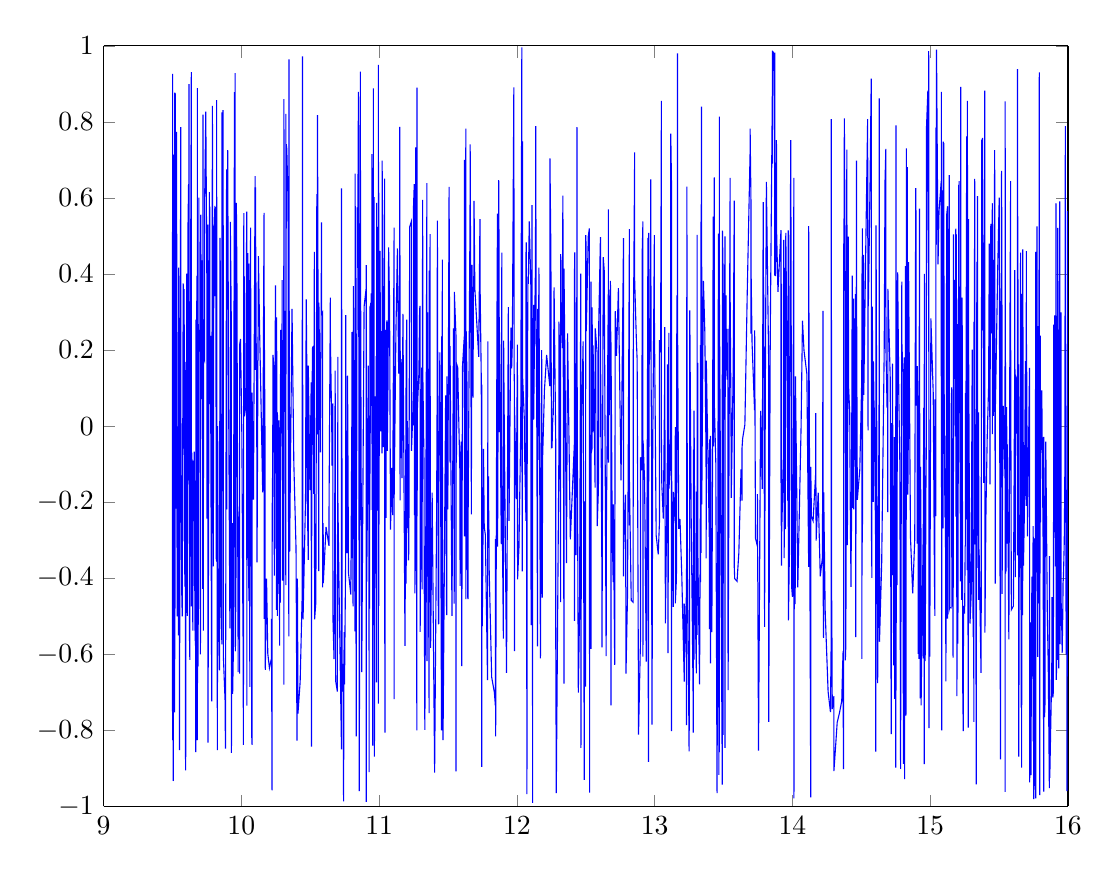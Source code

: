 % This file was created by matlab2tikz.
%
%The latest updates can be retrieved from
%  http://www.mathworks.com/matlabcentral/fileexchange/22022-matlab2tikz-matlab2tikz
%where you can also make suggestions and rate matlab2tikz.
%
\begin{tikzpicture}

\begin{axis}[%
width=4.822in,
height=3.803in,
at={(0.809in,0.513in)},
scale only axis,
separate axis lines,
every outer x axis line/.append style={black},
every x tick label/.append style={font=\color{black}},
xmin=9,
xmax=16,
every outer y axis line/.append style={black},
every y tick label/.append style={font=\color{black}},
ymin=-1,
ymax=1,
axis background/.style={fill=white}
]
\addplot [color=blue,solid,forget plot]
  table[row sep=crcr]{%
9.5	-0.75\\
9.5	0\\
9.5	0.511\\
9.501	0.013\\
9.501	-0.579\\
9.501	0.926\\
9.501	-0.826\\
9.502	0.02\\
9.503	0.051\\
9.504	-0.739\\
9.504	0.714\\
9.505	-0.333\\
9.505	0\\
9.505	-0.933\\
9.505	-0.932\\
9.506	-0.932\\
9.506	-0.932\\
9.506	-0.933\\
9.506	-0.931\\
9.506	-0.931\\
9.506	-0.931\\
9.506	-0.931\\
9.506	-0.836\\
9.506	-0.836\\
9.506	-0.836\\
9.506	-0.836\\
9.506	-0.836\\
9.506	-0.836\\
9.506	-0.836\\
9.506	-0.836\\
9.507	-0.836\\
9.508	-0.143\\
9.508	0.714\\
9.515	-0.753\\
9.516	0.848\\
9.517	0.048\\
9.517	0.877\\
9.518	-0.613\\
9.519	0.333\\
9.521	0.875\\
9.524	-0.217\\
9.528	0.667\\
9.53	0.774\\
9.534	-0.5\\
9.537	-0.445\\
9.54	-0.259\\
9.541	-0.369\\
9.541	-0.001\\
9.544	-0.55\\
9.544	0.166\\
9.545	0.417\\
9.549	0.174\\
9.551	-0.852\\
9.558	0.368\\
9.56	0.786\\
9.56	0.724\\
9.561	0.024\\
9.562	0\\
9.567	-0.429\\
9.571	-0.5\\
9.578	0.375\\
9.583	-0.059\\
9.585	0.36\\
9.587	-0.304\\
9.588	-0.217\\
9.59	-0.422\\
9.592	0.169\\
9.595	-0.872\\
9.596	-0.905\\
9.599	-0.273\\
9.601	-0.429\\
9.603	0.401\\
9.603	-0.259\\
9.608	-0.499\\
9.61	-0.063\\
9.612	-0.143\\
9.613	0.528\\
9.617	0.636\\
9.618	0.447\\
9.618	0.154\\
9.62	0.899\\
9.622	0.068\\
9.623	-0.565\\
9.623	0.295\\
9.624	0.146\\
9.626	-0.615\\
9.628	-0.081\\
9.634	0.636\\
9.637	0.931\\
9.638	-0.474\\
9.641	-0.07\\
9.644	-0.167\\
9.648	-0.538\\
9.651	-0.091\\
9.656	-0.25\\
9.658	-0.109\\
9.658	-0.067\\
9.66	-0.158\\
9.663	-0.522\\
9.666	-0.566\\
9.667	-0.463\\
9.668	-0.623\\
9.668	-0.315\\
9.669	-0.857\\
9.67	0.28\\
9.673	-0.25\\
9.673	-0.094\\
9.675	-0.181\\
9.676	-0.672\\
9.676	0.088\\
9.677	0.395\\
9.68	-0.826\\
9.681	0.577\\
9.681	0.889\\
9.681	0.692\\
9.682	-0.676\\
9.684	-0.027\\
9.685	0.268\\
9.686	-0.632\\
9.686	-0.358\\
9.687	-0.522\\
9.689	-0.474\\
9.69	-0.25\\
9.692	0.235\\
9.692	0.601\\
9.693	0.261\\
9.703	0.19\\
9.703	-0.457\\
9.703	-0.6\\
9.704	-0.471\\
9.704	-0.319\\
9.705	0.549\\
9.706	0.556\\
9.71	0.071\\
9.714	0.31\\
9.717	0.436\\
9.717	0.398\\
9.718	0.105\\
9.72	-0.428\\
9.722	0.819\\
9.725	-0.538\\
9.725	-0.089\\
9.726	-0.137\\
9.726	0.233\\
9.727	0.211\\
9.73	0.179\\
9.733	0.175\\
9.734	0.601\\
9.742	0.827\\
9.75	0.366\\
9.75	0.17\\
9.75	-0.243\\
9.756	0.53\\
9.758	-0.832\\
9.768	0.5\\
9.768	0.615\\
9.768	0.512\\
9.771	0.577\\
9.771	0.058\\
9.776	0.237\\
9.785	-0.724\\
9.785	0.076\\
9.785	-0.301\\
9.785	-0.485\\
9.786	-0.1\\
9.79	0.842\\
9.793	0.405\\
9.797	-0.369\\
9.8	0.479\\
9.808	0.579\\
9.811	0.342\\
9.813	0.576\\
9.815	0.455\\
9.818	-0.348\\
9.821	-0.356\\
9.821	0.857\\
9.821	0.667\\
9.823	-0.053\\
9.826	-0.852\\
9.826	-0.564\\
9.827	-0.674\\
9.828	-0.02\\
9.828	0\\
9.833	-0.461\\
9.842	-0.642\\
9.845	0.495\\
9.847	0.419\\
9.85	-0.432\\
9.851	-0.4\\
9.851	0.032\\
9.852	-0.463\\
9.859	-0.574\\
9.859	0.515\\
9.86	0.825\\
9.864	0.122\\
9.866	0.33\\
9.867	0.831\\
9.868	-0.171\\
9.869	0.528\\
9.87	-0.608\\
9.883	-0.731\\
9.883	-0.779\\
9.885	-0.848\\
9.893	0.675\\
9.894	-0.219\\
9.894	0.22\\
9.901	0.726\\
9.908	0.062\\
9.917	-0.532\\
9.92	-0.083\\
9.92	0.537\\
9.928	0.244\\
9.928	-0.859\\
9.936	-0.255\\
9.937	-0.704\\
9.943	-0.575\\
9.944	-0.282\\
9.95	0.878\\
9.955	-0.476\\
9.955	0.091\\
9.955	-0.418\\
9.955	0.928\\
9.957	-0.592\\
9.961	-0.394\\
9.963	0.553\\
9.963	0.587\\
9.964	0.582\\
9.968	0.394\\
9.977	-0.647\\
9.978	-0.277\\
9.988	-0.205\\
9.988	-0.651\\
9.988	0.215\\
9.994	0.229\\
10.004	-0.03\\
10.012	-0.553\\
10.012	-0.42\\
10.015	-0.838\\
10.018	0.56\\
10.019	0.293\\
10.02	0.331\\
10.021	0.394\\
10.023	0.026\\
10.032	0.053\\
10.039	0.564\\
10.04	-0.735\\
10.041	-0.241\\
10.041	-0.255\\
10.047	0.365\\
10.048	0.455\\
10.048	-0.155\\
10.055	-0.46\\
10.055	0.427\\
10.055	0.223\\
10.062	-0.686\\
10.062	-0.13\\
10.062	0.145\\
10.062	-0.387\\
10.065	0.384\\
10.066	0.086\\
10.067	0.522\\
10.073	-0.474\\
10.074	-0.302\\
10.075	-0.811\\
10.078	-0.838\\
10.078	0.088\\
10.088	-0.193\\
10.1	0.657\\
10.101	0.148\\
10.103	0.628\\
10.103	0.541\\
10.103	0.507\\
10.104	0.418\\
10.105	0.471\\
10.109	0.119\\
10.111	0.173\\
10.114	-0.358\\
10.124	0.447\\
10.133	0.245\\
10.142	0.079\\
10.155	-0.174\\
10.165	0.561\\
10.165	-0.206\\
10.165	0.009\\
10.166	-0.507\\
10.166	-0.102\\
10.166	-0.298\\
10.166	-0.358\\
10.167	0.315\\
10.17	-0.135\\
10.171	0.097\\
10.174	-0.641\\
10.183	-0.401\\
10.192	-0.598\\
10.204	-0.636\\
10.219	-0.61\\
10.219	-0.507\\
10.223	-0.958\\
10.223	-0.202\\
10.224	-0.305\\
10.228	-0.046\\
10.23	0.187\\
10.237	0.148\\
10.238	0.045\\
10.238	-0.233\\
10.24	-0.393\\
10.24	-0.147\\
10.248	0.37\\
10.25	0.024\\
10.251	-0.322\\
10.254	0.144\\
10.254	0.081\\
10.255	-0.483\\
10.256	0.286\\
10.262	-0.499\\
10.262	0.036\\
10.271	-0.415\\
10.272	0.015\\
10.272	-0.441\\
10.273	-0.091\\
10.273	-0.002\\
10.278	-0.577\\
10.279	-0.017\\
10.283	-0.464\\
10.285	0.253\\
10.285	-0.067\\
10.295	0.122\\
10.296	0.384\\
10.299	-0.406\\
10.305	-0.105\\
10.306	0.057\\
10.308	0.421\\
10.309	0.045\\
10.309	-0.68\\
10.309	0.652\\
10.309	0.86\\
10.312	0.071\\
10.315	0.303\\
10.318	0.174\\
10.323	-0.418\\
10.323	0.821\\
10.325	0.137\\
10.326	0.741\\
10.33	0.729\\
10.339	0.592\\
10.34	0.114\\
10.345	-0.553\\
10.346	0.964\\
10.347	0.32\\
10.348	0.279\\
10.351	-0.33\\
10.353	-0.235\\
10.368	0.308\\
10.381	-0.096\\
10.397	-0.321\\
10.404	-0.827\\
10.407	-0.401\\
10.41	-0.638\\
10.411	-0.756\\
10.427	-0.672\\
10.441	-0.456\\
10.444	0.972\\
10.444	0.83\\
10.444	0.315\\
10.444	0.439\\
10.448	-0.508\\
10.466	-0.193\\
10.47	0.251\\
10.471	-0.11\\
10.471	0.333\\
10.478	0.04\\
10.478	-0.18\\
10.486	-0.352\\
10.486	0.159\\
10.498	-0.168\\
10.507	0.115\\
10.509	-0.843\\
10.51	-0.579\\
10.511	-0.177\\
10.512	-0.192\\
10.513	0.074\\
10.517	0.207\\
10.522	0.209\\
10.525	-0.178\\
10.53	0.458\\
10.53	-0.008\\
10.532	-0.508\\
10.541	-0.463\\
10.548	0.61\\
10.549	0.245\\
10.553	0.341\\
10.553	0.818\\
10.554	-0.022\\
10.554	0.692\\
10.562	-0.381\\
10.563	0.325\\
10.575	-0.069\\
10.582	0.536\\
10.583	0.294\\
10.59	0.299\\
10.59	-0.424\\
10.594	-0.255\\
10.595	-0.413\\
10.615	-0.265\\
10.636	-0.315\\
10.636	-0.253\\
10.646	0.338\\
10.646	0.247\\
10.657	-0.024\\
10.657	-0.104\\
10.664	0.06\\
10.664	-0.494\\
10.673	-0.613\\
10.677	-0.357\\
10.681	0.146\\
10.685	-0.671\\
10.697	-0.698\\
10.701	0.182\\
10.701	-0.195\\
10.708	-0.395\\
10.727	-0.85\\
10.727	0.625\\
10.731	-0.239\\
10.732	-0.698\\
10.741	-0.625\\
10.742	-0.987\\
10.746	-0.542\\
10.749	-0.679\\
10.757	-0.356\\
10.758	0.292\\
10.758	0.107\\
10.759	-0.18\\
10.761	-0.311\\
10.764	-0.012\\
10.767	-0.334\\
10.771	0.133\\
10.778	-0.387\\
10.795	-0.443\\
10.802	0.009\\
10.802	0.247\\
10.802	-0.347\\
10.803	0.207\\
10.811	-0.474\\
10.813	0.368\\
10.818	-0.01\\
10.825	-0.54\\
10.826	0.664\\
10.834	-0.816\\
10.834	-0.288\\
10.836	-0.164\\
10.836	0.036\\
10.837	-0.126\\
10.841	0.575\\
10.842	0.463\\
10.844	0.416\\
10.85	0.879\\
10.853	0.147\\
10.854	-0.3\\
10.854	0.427\\
10.856	-0.96\\
10.856	0.533\\
10.857	-0.881\\
10.857	-0.156\\
10.857	-0.07\\
10.857	0.0\\
10.858	-0.744\\
10.858	-0.617\\
10.858	0.489\\
10.859	-0.069\\
10.86	-0.262\\
10.864	0.932\\
10.865	0.475\\
10.874	-0.647\\
10.891	0.314\\
10.907	0.366\\
10.907	-0.988\\
10.907	0.019\\
10.907	0.423\\
10.907	0.178\\
10.907	0.361\\
10.91	-0.409\\
10.919	-0.069\\
10.921	0.159\\
10.926	-0.243\\
10.928	-0.91\\
10.928	-0.195\\
10.931	-0.48\\
10.932	-0.114\\
10.934	0.315\\
10.935	0.182\\
10.935	-0.125\\
10.936	0.191\\
10.938	0.324\\
10.939	0.133\\
10.942	0.123\\
10.943	0.349\\
10.947	0.053\\
10.948	0.715\\
10.949	-0.22\\
10.95	0.155\\
10.953	-0.193\\
10.953	0.097\\
10.954	-0.84\\
10.956	0.088\\
10.958	-0.523\\
10.958	0.888\\
10.96	0.206\\
10.963	0.602\\
10.966	-0.869\\
10.97	0.018\\
10.972	0.078\\
10.974	-0.031\\
10.977	-0.388\\
10.979	0.184\\
10.981	-0.674\\
10.982	0.587\\
10.984	0.311\\
10.986	0.064\\
10.986	0.109\\
10.987	0.346\\
10.989	-0.222\\
10.991	-0.14\\
10.992	0.524\\
10.993	-0.089\\
10.993	0.472\\
10.994	0.215\\
10.995	-0.73\\
10.995	0.95\\
10.996	-0.222\\
10.998	0.613\\
10.998	0.363\\
10.998	-0.191\\
10.998	-0.473\\
10.999	-0.22\\
11.007	0.461\\
11.011	-0.014\\
11.014	0.25\\
11.021	-0.072\\
11.022	0.698\\
11.029	0.257\\
11.031	-0.055\\
11.032	0.083\\
11.035	0.328\\
11.036	0.152\\
11.04	0.651\\
11.04	0.225\\
11.04	0.18\\
11.04	-0.496\\
11.04	-0.463\\
11.041	-0.572\\
11.041	0.205\\
11.043	-0.806\\
11.043	-0.172\\
11.049	0.253\\
11.05	-0.241\\
11.051	0.132\\
11.056	0.278\\
11.059	-0.065\\
11.065	0.12\\
11.069	0.47\\
11.076	0.325\\
11.083	-0.272\\
11.091	-0.11\\
11.098	-0.234\\
11.109	0.522\\
11.109	-0.718\\
11.109	-0.198\\
11.122	0.247\\
11.133	0.467\\
11.142	0.138\\
11.148	0.368\\
11.148	0.154\\
11.149	0.271\\
11.15	0.407\\
11.15	0.787\\
11.15	0.223\\
11.151	0.39\\
11.151	-0.126\\
11.151	0.59\\
11.151	0.33\\
11.152	0.449\\
11.153	-0.195\\
11.153	0.099\\
11.154	0.198\\
11.155	-0.084\\
11.159	-0.03\\
11.165	0.176\\
11.166	-0.137\\
11.173	0.295\\
11.188	-0.578\\
11.196	0.136\\
11.196	0.227\\
11.196	-0.414\\
11.201	-0.045\\
11.201	0.28\\
11.202	-0.268\\
11.205	0.013\\
11.209	-0.083\\
11.213	-0.353\\
11.216	-0.326\\
11.222	0.524\\
11.234	0.538\\
11.235	-0.065\\
11.245	0.036\\
11.248	0.002\\
11.25	0.579\\
11.255	0.636\\
11.256	0.195\\
11.257	0.092\\
11.257	-0.234\\
11.258	0.442\\
11.26	-0.44\\
11.262	-0.127\\
11.264	0.076\\
11.265	-0.302\\
11.266	0.733\\
11.274	-0.8\\
11.275	0.89\\
11.276	0.538\\
11.276	0.164\\
11.276	0.167\\
11.276	0.185\\
11.276	-0.237\\
11.278	0.046\\
11.289	0.141\\
11.294	0.306\\
11.297	0.316\\
11.298	-0.541\\
11.309	0.154\\
11.312	-0.429\\
11.313	-0.131\\
11.316	0.595\\
11.318	0.121\\
11.326	-0.097\\
11.328	-0.435\\
11.332	-0.799\\
11.339	-0.26\\
11.347	0.639\\
11.347	-0.155\\
11.348	-0.552\\
11.348	-0.618\\
11.351	0.299\\
11.363	-0.755\\
11.364	0.409\\
11.366	-0.177\\
11.37	0.505\\
11.37	0.254\\
11.374	-0.583\\
11.385	-0.175\\
11.403	-0.911\\
11.418	-0.203\\
11.419	-0.095\\
11.42	-0.1\\
11.423	0.54\\
11.43	-0.521\\
11.433	-0.502\\
11.433	-0.52\\
11.433	-0.214\\
11.441	0.194\\
11.446	-0.076\\
11.453	-0.8\\
11.453	-0.051\\
11.454	-0.418\\
11.454	0.236\\
11.457	-0.702\\
11.457	-0.148\\
11.459	0.438\\
11.459	0.019\\
11.464	-0.826\\
11.483	0.081\\
11.483	-0.239\\
11.487	0.053\\
11.488	-0.474\\
11.488	-0.21\\
11.488	-0.015\\
11.49	-0.223\\
11.491	-0.171\\
11.491	-0.497\\
11.492	0.131\\
11.499	-0.219\\
11.508	0.629\\
11.511	0.291\\
11.515	-0.096\\
11.515	0.21\\
11.529	-0.499\\
11.54	0.257\\
11.543	-0.001\\
11.545	-0.303\\
11.545	-0.467\\
11.546	0.353\\
11.558	0.238\\
11.558	-0.908\\
11.559	-0.082\\
11.559	-0.102\\
11.562	-0.068\\
11.562	-0.057\\
11.567	0.158\\
11.571	0.153\\
11.575	0.07\\
11.586	-0.115\\
11.588	-0.42\\
11.595	-0.041\\
11.595	-0.043\\
11.599	-0.279\\
11.6	-0.631\\
11.605	0.155\\
11.618	0.235\\
11.619	-0.233\\
11.619	0.7\\
11.62	-0.29\\
11.62	-0.053\\
11.627	0.574\\
11.63	0.782\\
11.63	-0.455\\
11.633	0.249\\
11.638	0.105\\
11.638	-0.104\\
11.642	-0.378\\
11.642	-0.445\\
11.645	-0.455\\
11.645	-0.308\\
11.651	0.036\\
11.66	0.557\\
11.661	0.741\\
11.67	-0.232\\
11.67	-0.145\\
11.673	0.262\\
11.674	0.424\\
11.682	0.075\\
11.684	0.342\\
11.689	0.42\\
11.689	0.592\\
11.695	0.361\\
11.723	0.182\\
11.732	0.544\\
11.733	0.368\\
11.741	0.141\\
11.745	-0.151\\
11.745	-0.896\\
11.745	0.109\\
11.747	-0.499\\
11.749	-0.526\\
11.754	-0.299\\
11.758	-0.06\\
11.763	-0.265\\
11.771	-0.285\\
11.787	-0.668\\
11.789	-0.034\\
11.79	0.223\\
11.79	-0.251\\
11.795	-0.307\\
11.795	-0.132\\
11.795	-0.212\\
11.797	-0.256\\
11.799	-0.379\\
11.817	-0.66\\
11.837	-0.701\\
11.844	-0.736\\
11.845	-0.297\\
11.846	-0.816\\
11.857	0.429\\
11.857	0.469\\
11.858	0.154\\
11.859	0.559\\
11.86	-0.317\\
11.863	-0.029\\
11.866	0.146\\
11.868	0.647\\
11.871	0.437\\
11.873	-0.016\\
11.874	0.215\\
11.887	-0.31\\
11.888	0.174\\
11.891	0.456\\
11.891	-0.133\\
11.902	-0.559\\
11.904	0.225\\
11.905	0.167\\
11.909	-0.018\\
11.925	-0.649\\
11.938	0.313\\
11.943	-0.249\\
11.955	0.196\\
11.957	0.259\\
11.962	0.152\\
11.967	0.216\\
11.978	0.891\\
11.98	0.158\\
11.981	0.118\\
11.982	0.137\\
11.983	-0.592\\
11.983	0.05\\
11.996	-0.192\\
12.004	0.214\\
12.005	-0.403\\
12.015	-0.321\\
12.028	-0.012\\
12.036	0.996\\
12.036	0.165\\
12.039	-0.382\\
12.041	0.749\\
12.041	0.135\\
12.054	0.019\\
12.055	-0.048\\
12.066	-0.249\\
12.066	-0.061\\
12.066	0.446\\
12.068	0.483\\
12.073	-0.968\\
12.074	-0.186\\
12.08	0.393\\
12.083	0.374\\
12.09	0.538\\
12.102	0.359\\
12.103	-0.523\\
12.11	0.581\\
12.11	-0.429\\
12.111	-0.153\\
12.112	-0.01\\
12.113	0.183\\
12.114	-0.991\\
12.115	0.255\\
12.116	0.099\\
12.122	0.319\\
12.122	0.017\\
12.129	0.269\\
12.135	0.422\\
12.137	0.789\\
12.14	0.268\\
12.145	-0.025\\
12.15	-0.579\\
12.151	0.308\\
12.152	0.047\\
12.154	-0.089\\
12.16	0.417\\
12.171	-0.611\\
12.18	0.2\\
12.184	-0.451\\
12.187	-0.081\\
12.2	0.094\\
12.216	0.187\\
12.239	0.105\\
12.239	0.339\\
12.24	0.704\\
12.247	0.451\\
12.248	0.293\\
12.251	-0.051\\
12.254	-0.047\\
12.255	-0.058\\
12.264	0.066\\
12.264	0.029\\
12.27	0.365\\
12.282	-0.041\\
12.282	-0.528\\
12.286	-0.965\\
12.305	-0.071\\
12.305	0.275\\
12.312	0.161\\
12.318	-0.463\\
12.318	0.452\\
12.319	0.335\\
12.331	0.205\\
12.331	0.4\\
12.334	0.606\\
12.342	-0.677\\
12.342	0.414\\
12.351	0.083\\
12.36	-0.36\\
12.368	0.244\\
12.388	-0.298\\
12.418	-0.039\\
12.418	-0.47\\
12.418	-0.512\\
12.418	-0.338\\
12.418	-0.315\\
12.418	0.414\\
12.42	0.319\\
12.42	0.457\\
12.429	-0.339\\
12.436	0.456\\
12.436	0.786\\
12.438	0.033\\
12.446	-0.701\\
12.455	-0.489\\
12.464	0.401\\
12.465	-0.846\\
12.469	0.0\\
12.481	0.223\\
12.489	-0.93\\
12.489	-0.202\\
12.489	-0.198\\
12.499	-0.685\\
12.499	-0.328\\
12.5	0.502\\
12.503	0.465\\
12.504	0.25\\
12.518	0.498\\
12.526	0.52\\
12.528	-0.964\\
12.528	-0.117\\
12.538	-0.586\\
12.538	0.38\\
12.539	-0.11\\
12.539	-0.072\\
12.546	-0.058\\
12.546	0.312\\
12.551	-0.016\\
12.553	-0.01\\
12.553	0.212\\
12.568	-0.162\\
12.569	0.257\\
12.582	0.195\\
12.583	-0.263\\
12.592	-0.165\\
12.594	0.264\\
12.606	0.489\\
12.606	0.423\\
12.606	-0.029\\
12.607	0.365\\
12.607	0.497\\
12.608	0.048\\
12.609	0.136\\
12.617	-0.381\\
12.618	-0.582\\
12.626	0.351\\
12.627	0.444\\
12.634	0.409\\
12.648	-0.605\\
12.65	-0.253\\
12.664	0.364\\
12.664	0.57\\
12.665	-0.096\\
12.666	-0.039\\
12.667	0.359\\
12.669	0.306\\
12.671	0.029\\
12.679	0.382\\
12.682	0.179\\
12.683	-0.734\\
12.683	0.22\\
12.693	-0.333\\
12.693	-0.292\\
12.699	-0.41\\
12.7	-0.206\\
12.71	-0.628\\
12.714	0.302\\
12.723	0.185\\
12.737	0.363\\
12.756	-0.143\\
12.774	0.494\\
12.774	-0.395\\
12.774	-0.337\\
12.789	-0.18\\
12.79	-0.32\\
12.792	-0.651\\
12.803	-0.445\\
12.817	0.518\\
12.817	-0.261\\
12.817	-0.145\\
12.83	-0.458\\
12.844	-0.463\\
12.844	-0.398\\
12.844	-0.376\\
12.845	0.199\\
12.855	0.72\\
12.855	0.384\\
12.867	0.23\\
12.873	0.173\\
12.881	-0.573\\
12.883	-0.811\\
12.897	-0.566\\
12.897	-0.082\\
12.907	-0.116\\
12.91	0.461\\
12.915	0.538\\
12.915	-0.606\\
12.916	-0.038\\
12.927	-0.144\\
12.939	-0.619\\
12.946	-0.104\\
12.949	0.203\\
12.951	0.495\\
12.953	-0.184\\
12.953	-0.568\\
12.955	-0.883\\
12.955	0.381\\
12.955	-0.059\\
12.957	0.508\\
12.958	-0.145\\
12.96	0.155\\
12.967	0.283\\
12.969	0.24\\
12.972	0.649\\
12.974	0.149\\
12.978	-0.08\\
12.978	-0.31\\
12.981	-0.785\\
12.986	-0.059\\
12.998	0.502\\
12.998	0.294\\
13.011	-0.287\\
13.026	-0.337\\
13.035	-0.252\\
13.035	0.226\\
13.043	0.194\\
13.049	0.855\\
13.049	-0.02\\
13.052	-0.154\\
13.063	-0.243\\
13.073	0.124\\
13.073	0.26\\
13.078	-0.519\\
13.093	-0.062\\
13.093	0.162\\
13.097	-0.597\\
13.103	0.245\\
13.104	-0.119\\
13.104	-0.164\\
13.115	-0.092\\
13.115	-0.048\\
13.117	-0.056\\
13.117	0.769\\
13.122	0.644\\
13.122	-0.802\\
13.122	-0.095\\
13.135	-0.475\\
13.136	-0.173\\
13.149	-0.255\\
13.15	-0.003\\
13.15	-0.466\\
13.158	-0.403\\
13.16	-0.26\\
13.16	-0.161\\
13.161	0.344\\
13.164	-0.025\\
13.166	0.98\\
13.166	0.293\\
13.175	-0.27\\
13.184	-0.245\\
13.197	-0.392\\
13.215	-0.672\\
13.215	-0.467\\
13.217	-0.608\\
13.23	-0.448\\
13.23	-0.57\\
13.23	-0.375\\
13.23	-0.676\\
13.231	-0.786\\
13.234	0.63\\
13.237	-0.275\\
13.25	-0.855\\
13.254	-0.566\\
13.254	-0.408\\
13.254	0.161\\
13.255	-0.109\\
13.255	0.304\\
13.265	-0.234\\
13.28	-0.739\\
13.28	-0.806\\
13.281	-0.062\\
13.284	-0.598\\
13.286	-0.513\\
13.286	-0.184\\
13.286	-0.614\\
13.286	0.041\\
13.293	-0.442\\
13.303	-0.65\\
13.303	-0.496\\
13.303	-0.191\\
13.304	-0.172\\
13.308	-0.546\\
13.308	-0.549\\
13.308	0.182\\
13.308	0.503\\
13.309	-0.189\\
13.312	-0.261\\
13.313	0.166\\
13.314	-0.34\\
13.326	-0.679\\
13.332	-0.192\\
13.333	0.213\\
13.333	-0.41\\
13.337	0.583\\
13.337	0.287\\
13.337	-0.333\\
13.338	-0.128\\
13.339	-0.139\\
13.339	-0.124\\
13.34	0.84\\
13.342	0.272\\
13.342	-0.206\\
13.354	0.382\\
13.364	0.251\\
13.373	-0.078\\
13.374	-0.348\\
13.375	0.172\\
13.381	0.041\\
13.397	-0.298\\
13.397	-0.534\\
13.398	-0.433\\
13.398	-0.093\\
13.399	-0.035\\
13.405	-0.624\\
13.405	-0.026\\
13.411	-0.427\\
13.415	-0.542\\
13.419	-0.227\\
13.425	0.551\\
13.427	-0.053\\
13.428	0.141\\
13.433	0.654\\
13.433	0.062\\
13.444	-0.097\\
13.453	-0.965\\
13.459	-0.201\\
13.463	0.506\\
13.463	0.288\\
13.464	0.103\\
13.466	-0.917\\
13.466	-0.686\\
13.469	-0.176\\
13.469	-0.857\\
13.469	-0.287\\
13.469	-0.377\\
13.47	0.814\\
13.47	0.672\\
13.47	0.339\\
13.491	-0.943\\
13.491	0.113\\
13.492	0.514\\
13.496	0.421\\
13.497	0.093\\
13.497	0.251\\
13.497	-0.812\\
13.498	-0.071\\
13.498	-0.039\\
13.511	0.499\\
13.511	-0.367\\
13.511	-0.846\\
13.511	-0.571\\
13.512	0.075\\
13.519	0.344\\
13.519	0.262\\
13.526	0.122\\
13.531	0.145\\
13.531	0.256\\
13.532	-0.576\\
13.532	-0.228\\
13.533	-0.694\\
13.548	0.653\\
13.548	0.343\\
13.554	0.037\\
13.556	-0.189\\
13.568	0.096\\
13.57	0.157\\
13.578	0.593\\
13.578	-0.371\\
13.581	-0.401\\
13.598	-0.408\\
13.611	-0.334\\
13.627	-0.114\\
13.634	-0.196\\
13.634	-0.059\\
13.639	-0.032\\
13.655	0.004\\
13.672	0.349\\
13.693	0.724\\
13.693	0.782\\
13.699	0.595\\
13.699	0.243\\
13.699	0.435\\
13.707	0.22\\
13.725	0.042\\
13.726	0.108\\
13.726	0.252\\
13.731	-0.201\\
13.732	-0.295\\
13.746	-0.316\\
13.746	-0.179\\
13.754	-0.853\\
13.769	0.04\\
13.781	-0.165\\
13.788	0.589\\
13.79	0.356\\
13.792	0.342\\
13.794	0.142\\
13.798	-0.528\\
13.803	0.064\\
13.811	0.642\\
13.828	0.154\\
13.828	-0.778\\
13.839	0.23\\
13.854	0.868\\
13.854	0.987\\
13.854	0.987\\
13.855	0.69\\
13.861	0.985\\
13.864	0.934\\
13.872	0.982\\
13.872	0.551\\
13.872	0.397\\
13.878	0.396\\
13.884	0.752\\
13.885	0.518\\
13.895	0.353\\
13.917	0.515\\
13.917	-0.119\\
13.921	-0.367\\
13.921	0.241\\
13.921	0.374\\
13.922	-0.279\\
13.937	-0.07\\
13.937	0.49\\
13.938	0.44\\
13.94	-0.347\\
13.948	0.416\\
13.948	-0.271\\
13.952	0.508\\
13.963	0.114\\
13.965	-0.196\\
13.966	0.024\\
13.97	-0.264\\
13.97	0.515\\
13.971	-0.511\\
13.977	-0.36\\
13.981	0.185\\
13.982	0.309\\
13.988	0.752\\
13.992	0.124\\
13.994	-0.421\\
14.0	-0.449\\
14.001	-0.442\\
14.008	0.41\\
14.008	0.417\\
14.011	0.653\\
14.011	-0.979\\
14.015	0.08\\
14.02	-0.468\\
14.022	0.131\\
14.039	-0.424\\
14.063	-0.0\\
14.073	0.277\\
14.084	0.199\\
14.105	0.137\\
14.118	-0.37\\
14.118	0.526\\
14.12	0.291\\
14.133	-0.976\\
14.133	-0.108\\
14.133	-0.107\\
14.137	-0.208\\
14.137	-0.236\\
14.15	-0.249\\
14.168	-0.129\\
14.169	0.034\\
14.172	-0.301\\
14.187	-0.175\\
14.202	-0.395\\
14.218	-0.345\\
14.222	0.303\\
14.223	-0.421\\
14.226	-0.557\\
14.227	-0.174\\
14.238	-0.489\\
14.259	-0.698\\
14.276	-0.752\\
14.282	-0.535\\
14.282	0.807\\
14.285	-0.455\\
14.288	-0.617\\
14.289	-0.744\\
14.301	-0.71\\
14.301	-0.907\\
14.307	-0.877\\
14.325	-0.779\\
14.341	-0.755\\
14.358	-0.723\\
14.36	-0.695\\
14.364	-0.636\\
14.368	-0.591\\
14.368	-0.707\\
14.371	-0.902\\
14.373	0.518\\
14.373	0.338\\
14.377	0.809\\
14.384	0.345\\
14.384	-0.616\\
14.388	-0.574\\
14.395	0.727\\
14.399	-0.313\\
14.405	0.498\\
14.405	0.496\\
14.408	0.102\\
14.416	0.034\\
14.421	-0.275\\
14.423	-0.324\\
14.425	-0.423\\
14.426	-0.175\\
14.428	-0.328\\
14.434	0.396\\
14.437	-0.215\\
14.439	0.273\\
14.443	0.335\\
14.445	-0.219\\
14.452	0.283\\
14.452	0.124\\
14.452	-0.089\\
14.453	-0.015\\
14.453	0.022\\
14.453	0.031\\
14.453	0.015\\
14.454	0.165\\
14.455	0.156\\
14.456	0.266\\
14.457	0.252\\
14.458	0.246\\
14.458	0.347\\
14.459	0.304\\
14.46	0.092\\
14.46	0.343\\
14.46	-0.555\\
14.465	0.698\\
14.465	0.417\\
14.471	-0.194\\
14.489	-0.115\\
14.502	0.104\\
14.504	0.191\\
14.504	0.401\\
14.504	-0.612\\
14.507	0.424\\
14.508	0.52\\
14.508	-0.306\\
14.511	0.231\\
14.516	0.45\\
14.516	0.28\\
14.517	0.291\\
14.517	0.133\\
14.517	0.154\\
14.517	0.309\\
14.517	0.336\\
14.517	0.166\\
14.517	0.352\\
14.518	0.082\\
14.53	0.409\\
14.546	0.807\\
14.549	-0.011\\
14.549	0.305\\
14.552	0.336\\
14.563	0.625\\
14.572	0.914\\
14.573	0.438\\
14.574	-0.289\\
14.577	-0.399\\
14.577	-0.191\\
14.578	0.305\\
14.58	0.314\\
14.587	-0.199\\
14.588	0.17\\
14.592	0.06\\
14.594	0.045\\
14.605	-0.341\\
14.605	-0.856\\
14.605	-0.272\\
14.607	0.528\\
14.618	-0.676\\
14.619	-0.66\\
14.629	0.07\\
14.63	0.862\\
14.632	-0.567\\
14.648	-0.36\\
14.666	0.195\\
14.668	0.315\\
14.672	0.642\\
14.678	0.729\\
14.678	0.577\\
14.678	0.682\\
14.678	0.712\\
14.679	0.204\\
14.687	0.049\\
14.692	0.047\\
14.692	-0.226\\
14.693	0.361\\
14.71	0.126\\
14.713	-0.278\\
14.717	-0.81\\
14.719	-0.159\\
14.721	0.008\\
14.726	-0.392\\
14.726	0.164\\
14.735	-0.627\\
14.735	-0.629\\
14.741	-0.4\\
14.741	-0.029\\
14.743	-0.717\\
14.745	-0.059\\
14.748	-0.335\\
14.749	0.052\\
14.75	-0.898\\
14.752	0.791\\
14.752	-0.695\\
14.759	0.311\\
14.759	-0.418\\
14.763	0.381\\
14.764	0.404\\
14.772	0.086\\
14.78	-0.102\\
14.785	-0.901\\
14.794	0.38\\
14.795	0.21\\
14.804	0.135\\
14.805	-0.888\\
14.805	-0.783\\
14.809	-0.377\\
14.809	-0.875\\
14.809	0.141\\
14.811	-0.206\\
14.812	-0.137\\
14.813	0.181\\
14.814	-0.928\\
14.815	-0.438\\
14.816	-0.269\\
14.816	-0.512\\
14.819	-0.225\\
14.821	0.421\\
14.822	-0.137\\
14.824	-0.207\\
14.824	-0.761\\
14.825	0.328\\
14.826	-0.246\\
14.827	0.73\\
14.832	-0.024\\
14.834	0.681\\
14.837	-0.18\\
14.84	-0.125\\
14.843	0.431\\
14.857	-0.292\\
14.873	-0.44\\
14.888	-0.297\\
14.895	0.626\\
14.896	0.593\\
14.897	0.549\\
14.898	0.054\\
14.906	0.158\\
14.906	-0.309\\
14.907	-0.219\\
14.908	0.119\\
14.913	-0.032\\
14.913	-0.599\\
14.917	-0.116\\
14.918	-0.612\\
14.922	0.572\\
14.922	0.457\\
14.927	-0.716\\
14.93	-0.107\\
14.933	-0.275\\
14.934	-0.734\\
14.95	-0.257\\
14.951	-0.611\\
14.951	-0.57\\
14.952	0.048\\
14.954	-0.547\\
14.957	0.111\\
14.957	0.163\\
14.957	-0.889\\
14.958	0.4\\
14.959	0.317\\
14.96	-0.31\\
14.962	-0.618\\
14.964	-0.6\\
14.969	-0.169\\
14.972	-0.047\\
14.973	0.783\\
14.983	0.882\\
14.984	0.537\\
14.989	0.3\\
14.989	0.986\\
14.99	0.115\\
14.99	0.975\\
14.99	-0.0\\
14.991	-0.794\\
14.991	-0.07\\
14.993	-0.063\\
14.997	-0.606\\
15.005	0.283\\
15.022	0.087\\
15.031	-0.402\\
15.034	-0.499\\
15.035	0.07\\
15.041	-0.237\\
15.041	0.468\\
15.041	0.785\\
15.044	0.477\\
15.046	0.99\\
15.057	0.425\\
15.064	0.565\\
15.08	0.644\\
15.081	-0.161\\
15.081	0.879\\
15.084	-0.8\\
15.085	0.454\\
15.087	0.62\\
15.089	0.489\\
15.093	0.544\\
15.093	-0.269\\
15.095	0.748\\
15.099	0.737\\
15.099	0.744\\
15.099	0.543\\
15.1	0.363\\
15.1	0.148\\
15.1	0.182\\
15.107	-0.24\\
15.107	-0.222\\
15.11	-0.111\\
15.114	-0.671\\
15.119	0.432\\
15.12	0.557\\
15.126	0.578\\
15.126	-0.506\\
15.13	0.323\\
15.13	-0.122\\
15.138	0.622\\
15.138	0.66\\
15.138	-0.482\\
15.141	-0.477\\
15.152	-0.478\\
15.153	0.057\\
15.156	0.102\\
15.166	-0.609\\
15.169	-0.033\\
15.169	-0.12\\
15.169	0.504\\
15.17	0.355\\
15.172	0.385\\
15.172	0.263\\
15.175	0.198\\
15.177	0.239\\
15.177	0.384\\
15.182	0.006\\
15.184	-0.027\\
15.185	0.498\\
15.186	0.519\\
15.187	-0.238\\
15.19	0.504\\
15.194	-0.71\\
15.198	0.268\\
15.201	-0.572\\
15.206	0.362\\
15.206	0.634\\
15.208	0.542\\
15.208	0.371\\
15.209	0.561\\
15.21	0.644\\
15.211	0.101\\
15.215	0.033\\
15.219	-0.263\\
15.22	-0.408\\
15.222	0.217\\
15.222	0.892\\
15.222	0.276\\
15.222	-0.057\\
15.229	-0.457\\
15.232	0.338\\
15.236	-0.682\\
15.24	-0.802\\
15.242	-0.473\\
15.25	-0.49\\
15.25	-0.493\\
15.254	-0.315\\
15.255	-0.315\\
15.255	-0.1\\
15.256	0.087\\
15.259	-0.056\\
15.265	0.762\\
15.265	0.216\\
15.265	0.123\\
15.265	-0.245\\
15.266	0.511\\
15.267	-0.066\\
15.269	-0.379\\
15.27	0.074\\
15.27	0.08\\
15.27	0.855\\
15.271	0.425\\
15.273	-0.296\\
15.273	-0.185\\
15.276	-0.793\\
15.276	0.16\\
15.277	0.129\\
15.279	0.212\\
15.279	0.544\\
15.279	0.195\\
15.289	-0.519\\
15.298	-0.439\\
15.298	-0.367\\
15.305	0.201\\
15.305	-0.182\\
15.312	-0.555\\
15.316	-0.522\\
15.316	-0.532\\
15.317	-0.778\\
15.317	0.274\\
15.317	-0.155\\
15.321	0.291\\
15.323	0.65\\
15.324	0.228\\
15.326	-0.311\\
15.329	-0.148\\
15.33	-0.016\\
15.334	-0.942\\
15.334	-0.341\\
15.339	0.432\\
15.339	-0.373\\
15.343	0.605\\
15.344	-0.06\\
15.351	-0.367\\
15.351	-0.457\\
15.351	0.036\\
15.354	-0.442\\
15.355	-0.324\\
15.369	-0.649\\
15.37	-0.581\\
15.372	0.339\\
15.374	0.261\\
15.374	0.753\\
15.376	0.252\\
15.38	0.758\\
15.389	-0.149\\
15.392	0.474\\
15.396	0.519\\
15.396	0.882\\
15.397	-0.543\\
15.405	-0.219\\
15.414	-0.028\\
15.424	0.104\\
15.429	0.48\\
15.43	0.379\\
15.434	-0.153\\
15.434	0.02\\
15.44	0.532\\
15.445	0.244\\
15.45	0.497\\
15.451	0.586\\
15.451	-0.021\\
15.456	0.437\\
15.459	0.027\\
15.461	0.213\\
15.468	0.726\\
15.472	-0.414\\
15.473	-0.287\\
15.473	0.044\\
15.49	0.411\\
15.501	0.601\\
15.51	-0.876\\
15.513	0.362\\
15.514	0.093\\
15.518	0.671\\
15.519	0.575\\
15.519	0.242\\
15.521	0.319\\
15.522	-0.441\\
15.524	-0.242\\
15.53	0.053\\
15.542	-0.12\\
15.542	0.157\\
15.544	-0.276\\
15.544	-0.247\\
15.544	-0.962\\
15.544	0.854\\
15.548	-0.388\\
15.55	0.037\\
15.551	-0.381\\
15.552	-0.015\\
15.555	0.05\\
15.557	-0.309\\
15.56	-0.048\\
15.571	-0.561\\
15.579	0.277\\
15.584	0.644\\
15.584	0.245\\
15.589	-0.483\\
15.604	-0.473\\
15.612	0.068\\
15.612	-0.328\\
15.614	0.41\\
15.616	-0.038\\
15.618	-0.397\\
15.618	0.07\\
15.619	0.084\\
15.622	-0.02\\
15.623	0.127\\
15.631	0.116\\
15.634	-0.34\\
15.634	0.939\\
15.636	0.25\\
15.636	0.121\\
15.637	0.386\\
15.638	-0.012\\
15.64	-0.266\\
15.642	0.162\\
15.643	-0.869\\
15.646	-0.397\\
15.652	-0.319\\
15.656	0.456\\
15.657	-0.059\\
15.661	-0.74\\
15.663	-0.417\\
15.663	-0.137\\
15.664	-0.898\\
15.665	0.142\\
15.666	-0.215\\
15.666	0.348\\
15.666	-0.315\\
15.671	-0.497\\
15.672	-0.281\\
15.672	0.465\\
15.677	-0.367\\
15.683	-0.241\\
15.691	0.171\\
15.696	-0.21\\
15.698	0.46\\
15.699	0.074\\
15.7	0.178\\
15.706	-0.29\\
15.721	0.153\\
15.722	-0.547\\
15.722	-0.937\\
15.73	-0.516\\
15.733	-0.918\\
15.733	-0.649\\
15.733	-0.724\\
15.733	-0.77\\
15.735	-0.661\\
15.738	-0.396\\
15.741	-0.624\\
15.743	-0.658\\
15.746	-0.369\\
15.747	-0.263\\
15.747	-0.829\\
15.747	-0.536\\
15.748	-0.291\\
15.749	-0.598\\
15.751	-0.802\\
15.752	-0.981\\
15.752	-0.896\\
15.753	-0.929\\
15.754	-0.946\\
15.754	-0.358\\
15.755	-0.295\\
15.755	-0.392\\
15.758	-0.896\\
15.761	-0.85\\
15.764	-0.956\\
15.764	-0.916\\
15.765	0.458\\
15.765	-0.038\\
15.766	-0.979\\
15.768	-0.293\\
15.768	-0.419\\
15.771	-0.105\\
15.775	0.525\\
15.775	0.158\\
15.781	-0.607\\
15.786	0.263\\
15.787	-0.466\\
15.792	0.93\\
15.792	0.313\\
15.794	0.013\\
15.795	-0.97\\
15.798	0.107\\
15.799	0.238\\
15.8	-0.253\\
15.801	-0.25\\
15.802	-0.072\\
15.81	0.094\\
15.82	-0.325\\
15.824	-0.961\\
15.824	-0.028\\
15.826	-0.634\\
15.826	-0.586\\
15.83	-0.765\\
15.833	-0.733\\
15.833	-0.48\\
15.834	-0.723\\
15.835	-0.204\\
15.839	-0.041\\
15.85	-0.488\\
15.857	-0.635\\
15.865	-0.952\\
15.865	-0.685\\
15.866	-0.342\\
15.868	-0.925\\
15.879	-0.712\\
15.884	-0.591\\
15.884	-0.45\\
15.89	-0.714\\
15.89	-0.714\\
15.894	-0.699\\
15.897	0.267\\
15.897	-0.279\\
15.903	0.291\\
15.905	-0.039\\
15.909	-0.369\\
15.913	0.586\\
15.915	-0.381\\
15.915	-0.38\\
15.915	-0.667\\
15.915	0.193\\
15.915	0.236\\
15.915	0.288\\
15.916	0.29\\
15.917	-0.312\\
15.917	-0.65\\
15.918	0.273\\
15.925	0.069\\
15.926	0.521\\
15.926	-0.573\\
15.927	-0.615\\
15.929	-0.335\\
15.929	0.254\\
15.929	-0.064\\
15.93	0.126\\
15.933	-0.355\\
15.933	-0.637\\
15.935	-0.505\\
15.936	0.14\\
15.936	-0.199\\
15.94	0.591\\
15.942	-0.573\\
15.946	-0.1\\
15.95	0.299\\
15.95	-0.525\\
15.952	-0.466\\
15.958	-0.596\\
15.963	-0.481\\
15.963	-0.476\\
15.964	-0.425\\
15.964	-0.414\\
15.967	-0.399\\
15.973	-0.307\\
15.977	-0.144\\
15.981	0.789\\
15.982	-0.016\\
15.984	-0.215\\
15.987	-0.601\\
15.99	-0.264\\
15.991	-0.231\\
15.993	-0.865\\
15.993	-0.96\\
15.994	-0.129\\
15.995	0.053\\
15.996	-0.521\\
15.997	0.565\\
15.998	-0.428\\
15.999	-0.266\\
15.999	0.196\\
15.999	-0.658\\
16.0	0.135\\
};
\end{axis}
\end{tikzpicture}%